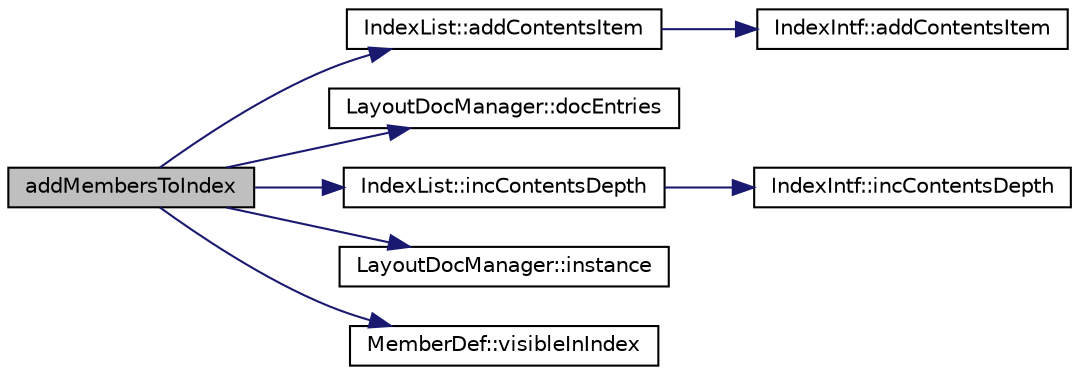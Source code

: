 digraph "addMembersToIndex"
{
 // LATEX_PDF_SIZE
  edge [fontname="Helvetica",fontsize="10",labelfontname="Helvetica",labelfontsize="10"];
  node [fontname="Helvetica",fontsize="10",shape=record];
  rankdir="LR";
  Node1 [label="addMembersToIndex",height=0.2,width=0.4,color="black", fillcolor="grey75", style="filled", fontcolor="black",tooltip=" "];
  Node1 -> Node2 [color="midnightblue",fontsize="10",style="solid",fontname="Helvetica"];
  Node2 [label="IndexList::addContentsItem",height=0.2,width=0.4,color="black", fillcolor="white", style="filled",URL="$classIndexList.html#a0ba86836f6dbbe9c07c3d5e9c398974b",tooltip=" "];
  Node2 -> Node3 [color="midnightblue",fontsize="10",style="solid",fontname="Helvetica"];
  Node3 [label="IndexIntf::addContentsItem",height=0.2,width=0.4,color="black", fillcolor="white", style="filled",URL="$classIndexIntf.html#a04716b26d1ded03d1f0d67b2e3119a72",tooltip=" "];
  Node1 -> Node4 [color="midnightblue",fontsize="10",style="solid",fontname="Helvetica"];
  Node4 [label="LayoutDocManager::docEntries",height=0.2,width=0.4,color="black", fillcolor="white", style="filled",URL="$classLayoutDocManager.html#ae0416762a9e6d28e22e8f46102579f32",tooltip=" "];
  Node1 -> Node5 [color="midnightblue",fontsize="10",style="solid",fontname="Helvetica"];
  Node5 [label="IndexList::incContentsDepth",height=0.2,width=0.4,color="black", fillcolor="white", style="filled",URL="$classIndexList.html#ac6af95293030206c0224260e9b1d7aca",tooltip=" "];
  Node5 -> Node6 [color="midnightblue",fontsize="10",style="solid",fontname="Helvetica"];
  Node6 [label="IndexIntf::incContentsDepth",height=0.2,width=0.4,color="black", fillcolor="white", style="filled",URL="$classIndexIntf.html#ac5ff1647bcf1cc65543258df162a0a7c",tooltip=" "];
  Node1 -> Node7 [color="midnightblue",fontsize="10",style="solid",fontname="Helvetica"];
  Node7 [label="LayoutDocManager::instance",height=0.2,width=0.4,color="black", fillcolor="white", style="filled",URL="$classLayoutDocManager.html#a87bc2288833b8769bd03e47c58fbba6a",tooltip=" "];
  Node1 -> Node8 [color="midnightblue",fontsize="10",style="solid",fontname="Helvetica"];
  Node8 [label="MemberDef::visibleInIndex",height=0.2,width=0.4,color="black", fillcolor="white", style="filled",URL="$classMemberDef.html#a341567c872ef0f346b59c1dd84c49a57",tooltip=" "];
}
